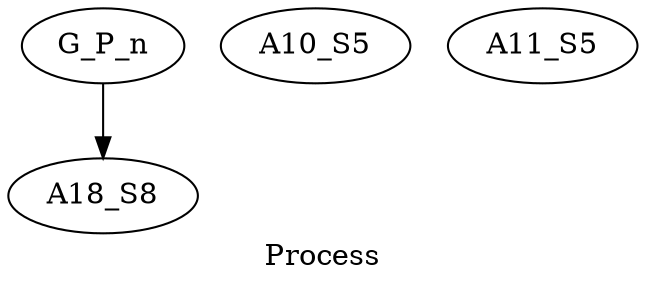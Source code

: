 digraph{
	node [ ]
	edge [ ]
	G_P_n [ ]
	A10_S5 [ ]
	A11_S5 [ ]
	A18_S8 [ ]
	G_P_n -> A18_S8 [ ]
	label = Process
}